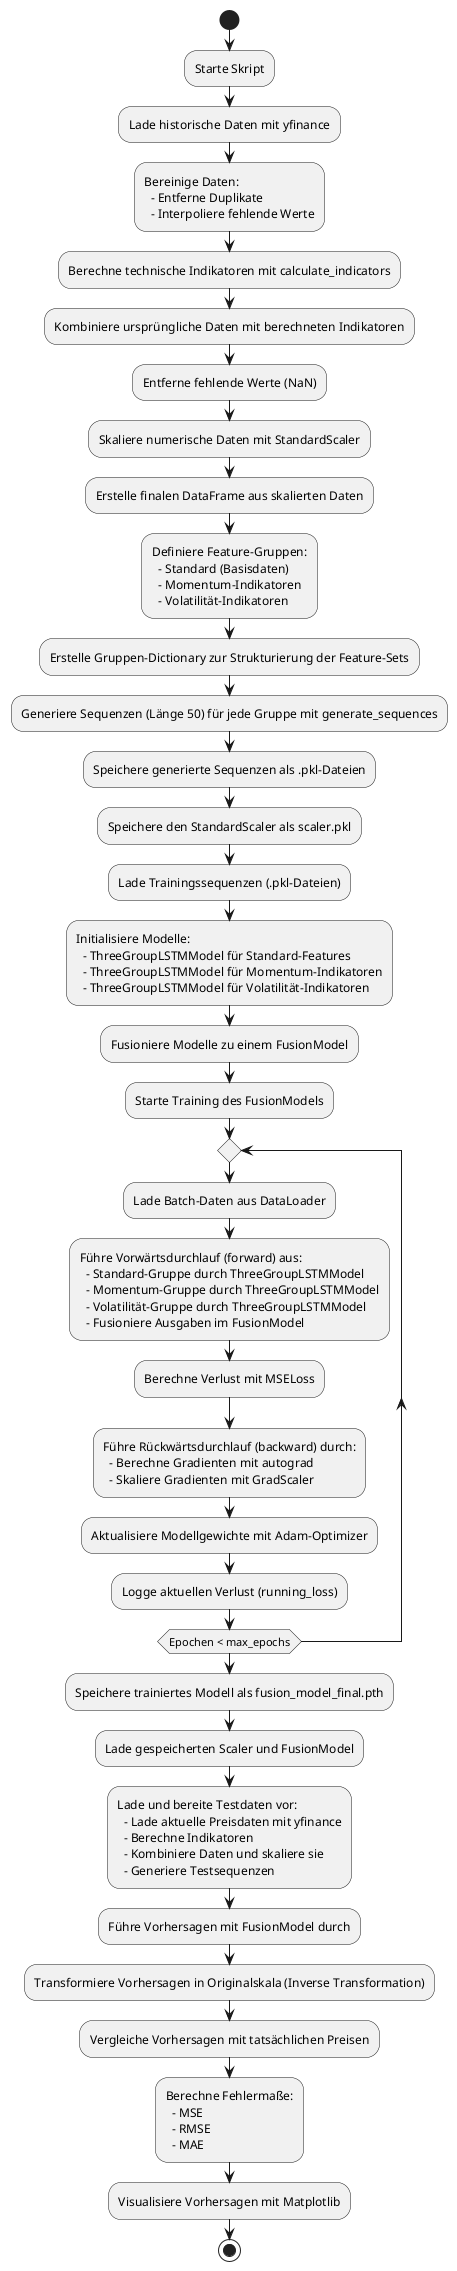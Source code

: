 @startuml
start
:Starte Skript;
:Lade historische Daten mit yfinance;
:Bereinige Daten:
  - Entferne Duplikate
  - Interpoliere fehlende Werte;
:Berechne technische Indikatoren mit calculate_indicators;
:Kombiniere ursprüngliche Daten mit berechneten Indikatoren;
:Entferne fehlende Werte (NaN);
:Skaliere numerische Daten mit StandardScaler;
:Erstelle finalen DataFrame aus skalierten Daten;
:Definiere Feature-Gruppen:
  - Standard (Basisdaten)
  - Momentum-Indikatoren
  - Volatilität-Indikatoren;
:Erstelle Gruppen-Dictionary zur Strukturierung der Feature-Sets;
:Generiere Sequenzen (Länge 50) für jede Gruppe mit generate_sequences;
:Speichere generierte Sequenzen als .pkl-Dateien;
:Speichere den StandardScaler als scaler.pkl;

:Lade Trainingssequenzen (.pkl-Dateien);
:Initialisiere Modelle:
  - ThreeGroupLSTMModel für Standard-Features
  - ThreeGroupLSTMModel für Momentum-Indikatoren
  - ThreeGroupLSTMModel für Volatilität-Indikatoren;
:Fusioniere Modelle zu einem FusionModel;

:Starte Training des FusionModels;
repeat
    :Lade Batch-Daten aus DataLoader;
    :Führe Vorwärtsdurchlauf (forward) aus:
      - Standard-Gruppe durch ThreeGroupLSTMModel
      - Momentum-Gruppe durch ThreeGroupLSTMModel
      - Volatilität-Gruppe durch ThreeGroupLSTMModel
      - Fusioniere Ausgaben im FusionModel;
    :Berechne Verlust mit MSELoss;
    :Führe Rückwärtsdurchlauf (backward) durch:
      - Berechne Gradienten mit autograd
      - Skaliere Gradienten mit GradScaler;
    :Aktualisiere Modellgewichte mit Adam-Optimizer;
    :Logge aktuellen Verlust (running_loss);
repeat while (Epochen < max_epochs)
:Speichere trainiertes Modell als fusion_model_final.pth;

:Lade gespeicherten Scaler und FusionModel;
:Lade und bereite Testdaten vor:
  - Lade aktuelle Preisdaten mit yfinance
  - Berechne Indikatoren
  - Kombiniere Daten und skaliere sie
  - Generiere Testsequenzen;
:Führe Vorhersagen mit FusionModel durch;
:Transformiere Vorhersagen in Originalskala (Inverse Transformation);
:Vergleiche Vorhersagen mit tatsächlichen Preisen;
:Berechne Fehlermaße:
  - MSE
  - RMSE
  - MAE;
:Visualisiere Vorhersagen mit Matplotlib;
stop
@enduml
